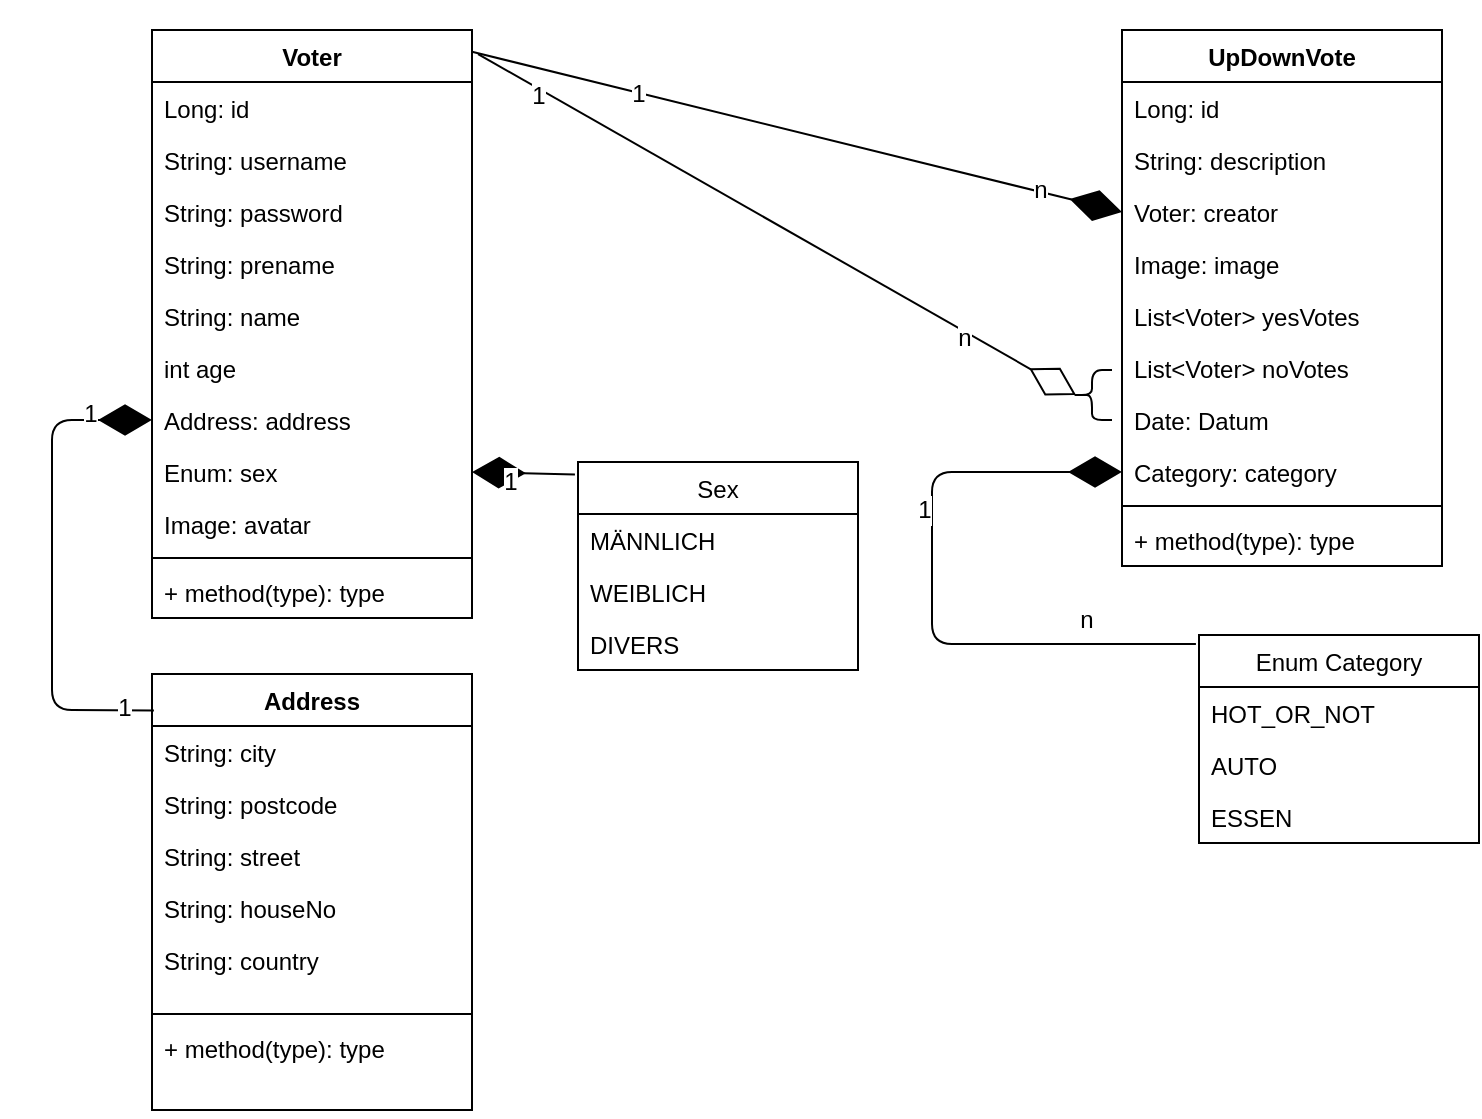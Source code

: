 <mxfile version="10.5.7" type="github"><diagram id="39Sg60kc6kpHuRQ5f6d6" name="Page-1"><mxGraphModel dx="1274" dy="617" grid="1" gridSize="10" guides="1" tooltips="1" connect="1" arrows="1" fold="1" page="1" pageScale="1" pageWidth="827" pageHeight="1169" math="0" shadow="0"><root><mxCell id="0"/><mxCell id="1" parent="0"/><mxCell id="Bm60pUai7jLtfRH1cLGG-5" value="Voter&#10;" style="swimlane;fontStyle=1;align=center;verticalAlign=top;childLayout=stackLayout;horizontal=1;startSize=26;horizontalStack=0;resizeParent=1;resizeParentMax=0;resizeLast=0;collapsible=1;marginBottom=0;" parent="1" vertex="1"><mxGeometry x="140" y="20" width="160" height="294" as="geometry"/></mxCell><mxCell id="6ymFpURAa5A5HrM_UZ0_-5" value="Long: id" style="text;strokeColor=none;fillColor=none;align=left;verticalAlign=top;spacingLeft=4;spacingRight=4;overflow=hidden;rotatable=0;points=[[0,0.5],[1,0.5]];portConstraint=eastwest;" vertex="1" parent="Bm60pUai7jLtfRH1cLGG-5"><mxGeometry y="26" width="160" height="26" as="geometry"/></mxCell><mxCell id="6ymFpURAa5A5HrM_UZ0_-4" value="String: username" style="text;strokeColor=none;fillColor=none;align=left;verticalAlign=top;spacingLeft=4;spacingRight=4;overflow=hidden;rotatable=0;points=[[0,0.5],[1,0.5]];portConstraint=eastwest;" vertex="1" parent="Bm60pUai7jLtfRH1cLGG-5"><mxGeometry y="52" width="160" height="26" as="geometry"/></mxCell><mxCell id="6ymFpURAa5A5HrM_UZ0_-3" value="String: password" style="text;strokeColor=none;fillColor=none;align=left;verticalAlign=top;spacingLeft=4;spacingRight=4;overflow=hidden;rotatable=0;points=[[0,0.5],[1,0.5]];portConstraint=eastwest;" vertex="1" parent="Bm60pUai7jLtfRH1cLGG-5"><mxGeometry y="78" width="160" height="26" as="geometry"/></mxCell><mxCell id="Bm60pUai7jLtfRH1cLGG-6" value="String: prename" style="text;strokeColor=none;fillColor=none;align=left;verticalAlign=top;spacingLeft=4;spacingRight=4;overflow=hidden;rotatable=0;points=[[0,0.5],[1,0.5]];portConstraint=eastwest;" parent="Bm60pUai7jLtfRH1cLGG-5" vertex="1"><mxGeometry y="104" width="160" height="26" as="geometry"/></mxCell><mxCell id="Bm60pUai7jLtfRH1cLGG-41" value="String: name" style="text;strokeColor=none;fillColor=none;align=left;verticalAlign=top;spacingLeft=4;spacingRight=4;overflow=hidden;rotatable=0;points=[[0,0.5],[1,0.5]];portConstraint=eastwest;" parent="Bm60pUai7jLtfRH1cLGG-5" vertex="1"><mxGeometry y="130" width="160" height="26" as="geometry"/></mxCell><mxCell id="Bm60pUai7jLtfRH1cLGG-42" value="int age" style="text;strokeColor=none;fillColor=none;align=left;verticalAlign=top;spacingLeft=4;spacingRight=4;overflow=hidden;rotatable=0;points=[[0,0.5],[1,0.5]];portConstraint=eastwest;" parent="Bm60pUai7jLtfRH1cLGG-5" vertex="1"><mxGeometry y="156" width="160" height="26" as="geometry"/></mxCell><mxCell id="Bm60pUai7jLtfRH1cLGG-43" value="Address: address" style="text;strokeColor=none;fillColor=none;align=left;verticalAlign=top;spacingLeft=4;spacingRight=4;overflow=hidden;rotatable=0;points=[[0,0.5],[1,0.5]];portConstraint=eastwest;" parent="Bm60pUai7jLtfRH1cLGG-5" vertex="1"><mxGeometry y="182" width="160" height="26" as="geometry"/></mxCell><mxCell id="Bm60pUai7jLtfRH1cLGG-75" value="Enum: sex" style="text;strokeColor=none;fillColor=none;align=left;verticalAlign=top;spacingLeft=4;spacingRight=4;overflow=hidden;rotatable=0;points=[[0,0.5],[1,0.5]];portConstraint=eastwest;" parent="Bm60pUai7jLtfRH1cLGG-5" vertex="1"><mxGeometry y="208" width="160" height="26" as="geometry"/></mxCell><mxCell id="Bm60pUai7jLtfRH1cLGG-58" value="Image: avatar" style="text;strokeColor=none;fillColor=none;align=left;verticalAlign=top;spacingLeft=4;spacingRight=4;overflow=hidden;rotatable=0;points=[[0,0.5],[1,0.5]];portConstraint=eastwest;" parent="Bm60pUai7jLtfRH1cLGG-5" vertex="1"><mxGeometry y="234" width="160" height="26" as="geometry"/></mxCell><mxCell id="Bm60pUai7jLtfRH1cLGG-7" value="" style="line;strokeWidth=1;fillColor=none;align=left;verticalAlign=middle;spacingTop=-1;spacingLeft=3;spacingRight=3;rotatable=0;labelPosition=right;points=[];portConstraint=eastwest;" parent="Bm60pUai7jLtfRH1cLGG-5" vertex="1"><mxGeometry y="260" width="160" height="8" as="geometry"/></mxCell><mxCell id="Bm60pUai7jLtfRH1cLGG-8" value="+ method(type): type" style="text;strokeColor=none;fillColor=none;align=left;verticalAlign=top;spacingLeft=4;spacingRight=4;overflow=hidden;rotatable=0;points=[[0,0.5],[1,0.5]];portConstraint=eastwest;" parent="Bm60pUai7jLtfRH1cLGG-5" vertex="1"><mxGeometry y="268" width="160" height="26" as="geometry"/></mxCell><mxCell id="Bm60pUai7jLtfRH1cLGG-9" value="UpDownVote" style="swimlane;fontStyle=1;align=center;verticalAlign=top;childLayout=stackLayout;horizontal=1;startSize=26;horizontalStack=0;resizeParent=1;resizeParentMax=0;resizeLast=0;collapsible=1;marginBottom=0;" parent="1" vertex="1"><mxGeometry x="625" y="20" width="160" height="268" as="geometry"/></mxCell><mxCell id="Bm60pUai7jLtfRH1cLGG-10" value="Long: id" style="text;strokeColor=none;fillColor=none;align=left;verticalAlign=top;spacingLeft=4;spacingRight=4;overflow=hidden;rotatable=0;points=[[0,0.5],[1,0.5]];portConstraint=eastwest;" parent="Bm60pUai7jLtfRH1cLGG-9" vertex="1"><mxGeometry y="26" width="160" height="26" as="geometry"/></mxCell><mxCell id="Bm60pUai7jLtfRH1cLGG-50" value="String: description" style="text;strokeColor=none;fillColor=none;align=left;verticalAlign=top;spacingLeft=4;spacingRight=4;overflow=hidden;rotatable=0;points=[[0,0.5],[1,0.5]];portConstraint=eastwest;" parent="Bm60pUai7jLtfRH1cLGG-9" vertex="1"><mxGeometry y="52" width="160" height="26" as="geometry"/></mxCell><mxCell id="Bm60pUai7jLtfRH1cLGG-51" value="Voter: creator" style="text;strokeColor=none;fillColor=none;align=left;verticalAlign=top;spacingLeft=4;spacingRight=4;overflow=hidden;rotatable=0;points=[[0,0.5],[1,0.5]];portConstraint=eastwest;" parent="Bm60pUai7jLtfRH1cLGG-9" vertex="1"><mxGeometry y="78" width="160" height="26" as="geometry"/></mxCell><mxCell id="Bm60pUai7jLtfRH1cLGG-57" value="Image: image" style="text;strokeColor=none;fillColor=none;align=left;verticalAlign=top;spacingLeft=4;spacingRight=4;overflow=hidden;rotatable=0;points=[[0,0.5],[1,0.5]];portConstraint=eastwest;" parent="Bm60pUai7jLtfRH1cLGG-9" vertex="1"><mxGeometry y="104" width="160" height="26" as="geometry"/></mxCell><mxCell id="MYPKZrSrABy6gr_ej39C-1" value="List&lt;Voter&gt; yesVotes" style="text;strokeColor=none;fillColor=none;align=left;verticalAlign=top;spacingLeft=4;spacingRight=4;overflow=hidden;rotatable=0;points=[[0,0.5],[1,0.5]];portConstraint=eastwest;" parent="Bm60pUai7jLtfRH1cLGG-9" vertex="1"><mxGeometry y="130" width="160" height="26" as="geometry"/></mxCell><mxCell id="MYPKZrSrABy6gr_ej39C-3" value="List&lt;Voter&gt; noVotes" style="text;strokeColor=none;fillColor=none;align=left;verticalAlign=top;spacingLeft=4;spacingRight=4;overflow=hidden;rotatable=0;points=[[0,0.5],[1,0.5]];portConstraint=eastwest;" parent="Bm60pUai7jLtfRH1cLGG-9" vertex="1"><mxGeometry y="156" width="160" height="26" as="geometry"/></mxCell><mxCell id="MYPKZrSrABy6gr_ej39C-2" value="Date: Datum" style="text;strokeColor=none;fillColor=none;align=left;verticalAlign=top;spacingLeft=4;spacingRight=4;overflow=hidden;rotatable=0;points=[[0,0.5],[1,0.5]];portConstraint=eastwest;" parent="Bm60pUai7jLtfRH1cLGG-9" vertex="1"><mxGeometry y="182" width="160" height="26" as="geometry"/></mxCell><mxCell id="MYPKZrSrABy6gr_ej39C-8" value="Category: category" style="text;strokeColor=none;fillColor=none;align=left;verticalAlign=top;spacingLeft=4;spacingRight=4;overflow=hidden;rotatable=0;points=[[0,0.5],[1,0.5]];portConstraint=eastwest;" parent="Bm60pUai7jLtfRH1cLGG-9" vertex="1"><mxGeometry y="208" width="160" height="26" as="geometry"/></mxCell><mxCell id="Bm60pUai7jLtfRH1cLGG-11" value="" style="line;strokeWidth=1;fillColor=none;align=left;verticalAlign=middle;spacingTop=-1;spacingLeft=3;spacingRight=3;rotatable=0;labelPosition=right;points=[];portConstraint=eastwest;" parent="Bm60pUai7jLtfRH1cLGG-9" vertex="1"><mxGeometry y="234" width="160" height="8" as="geometry"/></mxCell><mxCell id="Bm60pUai7jLtfRH1cLGG-12" value="+ method(type): type" style="text;strokeColor=none;fillColor=none;align=left;verticalAlign=top;spacingLeft=4;spacingRight=4;overflow=hidden;rotatable=0;points=[[0,0.5],[1,0.5]];portConstraint=eastwest;" parent="Bm60pUai7jLtfRH1cLGG-9" vertex="1"><mxGeometry y="242" width="160" height="26" as="geometry"/></mxCell><mxCell id="Bm60pUai7jLtfRH1cLGG-44" value="Address" style="swimlane;fontStyle=1;align=center;verticalAlign=top;childLayout=stackLayout;horizontal=1;startSize=26;horizontalStack=0;resizeParent=1;resizeParentMax=0;resizeLast=0;collapsible=1;marginBottom=0;" parent="1" vertex="1"><mxGeometry x="140" y="342" width="160" height="218" as="geometry"/></mxCell><mxCell id="Bm60pUai7jLtfRH1cLGG-60" value="String: city" style="text;strokeColor=none;fillColor=none;align=left;verticalAlign=top;spacingLeft=4;spacingRight=4;overflow=hidden;rotatable=0;points=[[0,0.5],[1,0.5]];portConstraint=eastwest;" parent="Bm60pUai7jLtfRH1cLGG-44" vertex="1"><mxGeometry y="26" width="160" height="26" as="geometry"/></mxCell><mxCell id="Bm60pUai7jLtfRH1cLGG-61" value="String: postcode" style="text;strokeColor=none;fillColor=none;align=left;verticalAlign=top;spacingLeft=4;spacingRight=4;overflow=hidden;rotatable=0;points=[[0,0.5],[1,0.5]];portConstraint=eastwest;" parent="Bm60pUai7jLtfRH1cLGG-44" vertex="1"><mxGeometry y="52" width="160" height="26" as="geometry"/></mxCell><mxCell id="Bm60pUai7jLtfRH1cLGG-45" value="String: street" style="text;strokeColor=none;fillColor=none;align=left;verticalAlign=top;spacingLeft=4;spacingRight=4;overflow=hidden;rotatable=0;points=[[0,0.5],[1,0.5]];portConstraint=eastwest;" parent="Bm60pUai7jLtfRH1cLGG-44" vertex="1"><mxGeometry y="78" width="160" height="26" as="geometry"/></mxCell><mxCell id="Bm60pUai7jLtfRH1cLGG-59" value="String: houseNo&#10;&#10;&#10;&#10;" style="text;strokeColor=none;fillColor=none;align=left;verticalAlign=top;spacingLeft=4;spacingRight=4;overflow=hidden;rotatable=0;points=[[0,0.5],[1,0.5]];portConstraint=eastwest;" parent="Bm60pUai7jLtfRH1cLGG-44" vertex="1"><mxGeometry y="104" width="160" height="26" as="geometry"/></mxCell><mxCell id="Bm60pUai7jLtfRH1cLGG-62" value="String: country " style="text;strokeColor=none;fillColor=none;align=left;verticalAlign=top;spacingLeft=4;spacingRight=4;overflow=hidden;rotatable=0;points=[[0,0.5],[1,0.5]];portConstraint=eastwest;" parent="Bm60pUai7jLtfRH1cLGG-44" vertex="1"><mxGeometry y="130" width="160" height="36" as="geometry"/></mxCell><mxCell id="Bm60pUai7jLtfRH1cLGG-46" value="" style="line;strokeWidth=1;fillColor=none;align=left;verticalAlign=middle;spacingTop=-1;spacingLeft=3;spacingRight=3;rotatable=0;labelPosition=right;points=[];portConstraint=eastwest;" parent="Bm60pUai7jLtfRH1cLGG-44" vertex="1"><mxGeometry y="166" width="160" height="8" as="geometry"/></mxCell><mxCell id="Bm60pUai7jLtfRH1cLGG-47" value="+ method(type): type" style="text;strokeColor=none;fillColor=none;align=left;verticalAlign=top;spacingLeft=4;spacingRight=4;overflow=hidden;rotatable=0;points=[[0,0.5],[1,0.5]];portConstraint=eastwest;" parent="Bm60pUai7jLtfRH1cLGG-44" vertex="1"><mxGeometry y="174" width="160" height="44" as="geometry"/></mxCell><mxCell id="Bm60pUai7jLtfRH1cLGG-48" value="" style="endArrow=diamondThin;endFill=1;endSize=24;html=1;entryX=0;entryY=0.5;entryDx=0;entryDy=0;exitX=0.006;exitY=0.084;exitDx=0;exitDy=0;exitPerimeter=0;" parent="1" source="Bm60pUai7jLtfRH1cLGG-44" target="Bm60pUai7jLtfRH1cLGG-43" edge="1"><mxGeometry width="160" relative="1" as="geometry"><mxPoint x="420" y="360" as="sourcePoint"/><mxPoint x="580" y="360" as="targetPoint"/><Array as="points"><mxPoint x="90" y="360"/><mxPoint x="90" y="215"/></Array></mxGeometry></mxCell><mxCell id="Bm60pUai7jLtfRH1cLGG-105" value="1" style="text;html=1;resizable=0;points=[];align=center;verticalAlign=middle;labelBackgroundColor=#ffffff;" parent="Bm60pUai7jLtfRH1cLGG-48" vertex="1" connectable="0"><mxGeometry x="0.745" y="3" relative="1" as="geometry"><mxPoint as="offset"/></mxGeometry></mxCell><mxCell id="Bm60pUai7jLtfRH1cLGG-106" value="1" style="text;html=1;resizable=0;points=[];align=center;verticalAlign=middle;labelBackgroundColor=#ffffff;" parent="Bm60pUai7jLtfRH1cLGG-48" vertex="1" connectable="0"><mxGeometry x="-0.875" y="-1" relative="1" as="geometry"><mxPoint as="offset"/></mxGeometry></mxCell><mxCell id="Bm60pUai7jLtfRH1cLGG-91" value="" style="shape=curlyBracket;whiteSpace=wrap;html=1;rounded=1;" parent="1" vertex="1"><mxGeometry x="600" y="190" width="20" height="25" as="geometry"/></mxCell><mxCell id="Bm60pUai7jLtfRH1cLGG-93" value="" style="endArrow=diamondThin;endFill=0;endSize=24;html=1;entryX=0.1;entryY=0.5;entryDx=0;entryDy=0;exitX=1.019;exitY=0.041;exitDx=0;exitDy=0;exitPerimeter=0;entryPerimeter=0;" parent="1" source="Bm60pUai7jLtfRH1cLGG-5" target="Bm60pUai7jLtfRH1cLGG-91" edge="1"><mxGeometry width="160" relative="1" as="geometry"><mxPoint x="330" y="480" as="sourcePoint"/><mxPoint x="490" y="480" as="targetPoint"/></mxGeometry></mxCell><mxCell id="Bm60pUai7jLtfRH1cLGG-99" value="n" style="text;html=1;resizable=0;points=[];align=center;verticalAlign=middle;labelBackgroundColor=#ffffff;" parent="Bm60pUai7jLtfRH1cLGG-93" vertex="1" connectable="0"><mxGeometry x="0.635" y="-3" relative="1" as="geometry"><mxPoint as="offset"/></mxGeometry></mxCell><mxCell id="Bm60pUai7jLtfRH1cLGG-100" value="1" style="text;html=1;resizable=0;points=[];align=center;verticalAlign=middle;labelBackgroundColor=#ffffff;" parent="Bm60pUai7jLtfRH1cLGG-93" vertex="1" connectable="0"><mxGeometry x="-0.792" y="-3" relative="1" as="geometry"><mxPoint as="offset"/></mxGeometry></mxCell><mxCell id="Bm60pUai7jLtfRH1cLGG-94" value="" style="endArrow=diamondThin;endFill=1;endSize=24;html=1;entryX=0;entryY=0.5;entryDx=0;entryDy=0;exitX=1;exitY=0.037;exitDx=0;exitDy=0;exitPerimeter=0;" parent="1" source="Bm60pUai7jLtfRH1cLGG-5" target="Bm60pUai7jLtfRH1cLGG-51" edge="1"><mxGeometry width="160" relative="1" as="geometry"><mxPoint x="370" y="160" as="sourcePoint"/><mxPoint x="530" y="160" as="targetPoint"/></mxGeometry></mxCell><mxCell id="Bm60pUai7jLtfRH1cLGG-97" value="1" style="text;html=1;resizable=0;points=[];align=center;verticalAlign=middle;labelBackgroundColor=#ffffff;" parent="Bm60pUai7jLtfRH1cLGG-94" vertex="1" connectable="0"><mxGeometry x="-0.493" y="-1" relative="1" as="geometry"><mxPoint as="offset"/></mxGeometry></mxCell><mxCell id="Bm60pUai7jLtfRH1cLGG-98" value="n" style="text;html=1;resizable=0;points=[];align=center;verticalAlign=middle;labelBackgroundColor=#ffffff;" parent="Bm60pUai7jLtfRH1cLGG-94" vertex="1" connectable="0"><mxGeometry x="0.747" y="1" relative="1" as="geometry"><mxPoint as="offset"/></mxGeometry></mxCell><mxCell id="MYPKZrSrABy6gr_ej39C-4" value="Enum Category" style="swimlane;fontStyle=0;childLayout=stackLayout;horizontal=1;startSize=26;fillColor=none;horizontalStack=0;resizeParent=1;resizeParentMax=0;resizeLast=0;collapsible=1;marginBottom=0;" parent="1" vertex="1"><mxGeometry x="663.5" y="322.5" width="140" height="104" as="geometry"/></mxCell><mxCell id="MYPKZrSrABy6gr_ej39C-5" value="HOT_OR_NOT" style="text;strokeColor=none;fillColor=none;align=left;verticalAlign=top;spacingLeft=4;spacingRight=4;overflow=hidden;rotatable=0;points=[[0,0.5],[1,0.5]];portConstraint=eastwest;" parent="MYPKZrSrABy6gr_ej39C-4" vertex="1"><mxGeometry y="26" width="140" height="26" as="geometry"/></mxCell><mxCell id="MYPKZrSrABy6gr_ej39C-6" value="AUTO" style="text;strokeColor=none;fillColor=none;align=left;verticalAlign=top;spacingLeft=4;spacingRight=4;overflow=hidden;rotatable=0;points=[[0,0.5],[1,0.5]];portConstraint=eastwest;" parent="MYPKZrSrABy6gr_ej39C-4" vertex="1"><mxGeometry y="52" width="140" height="26" as="geometry"/></mxCell><mxCell id="MYPKZrSrABy6gr_ej39C-7" value="ESSEN" style="text;strokeColor=none;fillColor=none;align=left;verticalAlign=top;spacingLeft=4;spacingRight=4;overflow=hidden;rotatable=0;points=[[0,0.5],[1,0.5]];portConstraint=eastwest;" parent="MYPKZrSrABy6gr_ej39C-4" vertex="1"><mxGeometry y="78" width="140" height="26" as="geometry"/></mxCell><mxCell id="MYPKZrSrABy6gr_ej39C-9" value="" style="endArrow=diamondThin;endFill=1;endSize=24;html=1;entryX=0;entryY=0.5;entryDx=0;entryDy=0;exitX=-0.011;exitY=0.043;exitDx=0;exitDy=0;exitPerimeter=0;" parent="1" target="MYPKZrSrABy6gr_ej39C-8" edge="1" source="MYPKZrSrABy6gr_ej39C-4"><mxGeometry width="160" relative="1" as="geometry"><mxPoint x="540" y="267" as="sourcePoint"/><mxPoint x="540" y="550" as="targetPoint"/><Array as="points"><mxPoint x="530" y="327"/><mxPoint x="530" y="241"/></Array></mxGeometry></mxCell><mxCell id="MYPKZrSrABy6gr_ej39C-12" value="1" style="text;html=1;resizable=0;points=[];align=center;verticalAlign=middle;labelBackgroundColor=#ffffff;" parent="MYPKZrSrABy6gr_ej39C-9" vertex="1" connectable="0"><mxGeometry x="0.271" y="4" relative="1" as="geometry"><mxPoint as="offset"/></mxGeometry></mxCell><mxCell id="QhyviTcMiZ4o9goyl7nr-1" value="Sex" style="swimlane;fontStyle=0;childLayout=stackLayout;horizontal=1;startSize=26;fillColor=none;horizontalStack=0;resizeParent=1;resizeParentMax=0;resizeLast=0;collapsible=1;marginBottom=0;" parent="1" vertex="1"><mxGeometry x="353" y="236" width="140" height="104" as="geometry"/></mxCell><mxCell id="QhyviTcMiZ4o9goyl7nr-2" value="MÄNNLICH" style="text;strokeColor=none;fillColor=none;align=left;verticalAlign=top;spacingLeft=4;spacingRight=4;overflow=hidden;rotatable=0;points=[[0,0.5],[1,0.5]];portConstraint=eastwest;" parent="QhyviTcMiZ4o9goyl7nr-1" vertex="1"><mxGeometry y="26" width="140" height="26" as="geometry"/></mxCell><mxCell id="QhyviTcMiZ4o9goyl7nr-3" value="WEIBLICH" style="text;strokeColor=none;fillColor=none;align=left;verticalAlign=top;spacingLeft=4;spacingRight=4;overflow=hidden;rotatable=0;points=[[0,0.5],[1,0.5]];portConstraint=eastwest;" parent="QhyviTcMiZ4o9goyl7nr-1" vertex="1"><mxGeometry y="52" width="140" height="26" as="geometry"/></mxCell><mxCell id="QhyviTcMiZ4o9goyl7nr-4" value="DIVERS" style="text;strokeColor=none;fillColor=none;align=left;verticalAlign=top;spacingLeft=4;spacingRight=4;overflow=hidden;rotatable=0;points=[[0,0.5],[1,0.5]];portConstraint=eastwest;" parent="QhyviTcMiZ4o9goyl7nr-1" vertex="1"><mxGeometry y="78" width="140" height="26" as="geometry"/></mxCell><mxCell id="QhyviTcMiZ4o9goyl7nr-6" value="" style="endArrow=diamondThin;endFill=1;endSize=24;html=1;entryX=1;entryY=0.5;entryDx=0;entryDy=0;exitX=-0.011;exitY=0.06;exitDx=0;exitDy=0;exitPerimeter=0;" parent="1" source="QhyviTcMiZ4o9goyl7nr-1" target="Bm60pUai7jLtfRH1cLGG-75" edge="1"><mxGeometry width="160" relative="1" as="geometry"><mxPoint x="550" y="277" as="sourcePoint"/><mxPoint x="635" y="277" as="targetPoint"/></mxGeometry></mxCell><mxCell id="QhyviTcMiZ4o9goyl7nr-7" value="1" style="text;html=1;resizable=0;points=[];align=center;verticalAlign=middle;labelBackgroundColor=#ffffff;" parent="QhyviTcMiZ4o9goyl7nr-6" vertex="1" connectable="0"><mxGeometry x="0.271" y="4" relative="1" as="geometry"><mxPoint as="offset"/></mxGeometry></mxCell><mxCell id="QhyviTcMiZ4o9goyl7nr-8" value="n" style="text;html=1;resizable=0;points=[];align=center;verticalAlign=middle;labelBackgroundColor=#ffffff;" parent="QhyviTcMiZ4o9goyl7nr-6" vertex="1" connectable="0"><mxGeometry x="-0.671" y="4" relative="1" as="geometry"><mxPoint x="263.5" y="68.5" as="offset"/></mxGeometry></mxCell></root></mxGraphModel></diagram></mxfile>